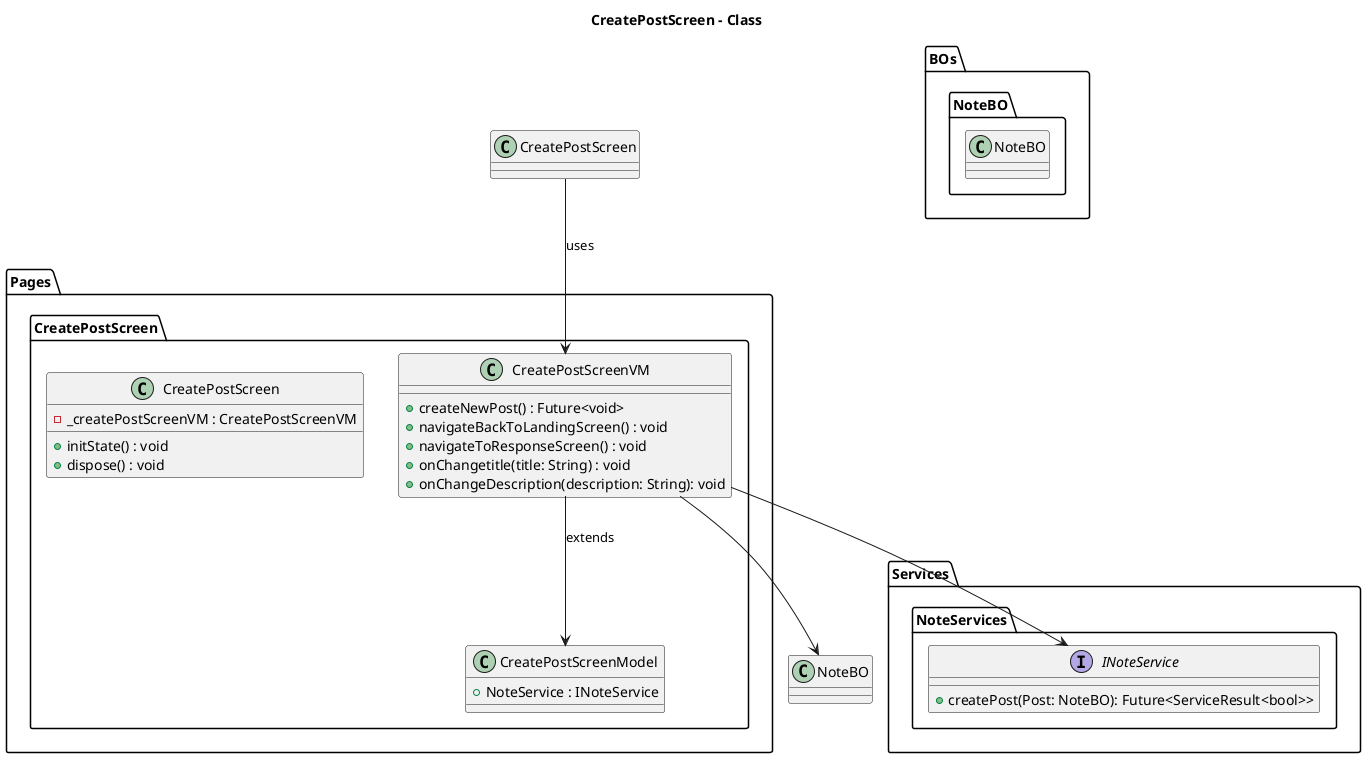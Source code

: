 @startuml CreatePostScreen - Class

title **CreatePostScreen - Class**

package Pages{
    package CreatePostScreen{
        class CreatePostScreenModel{
            + NoteService : INoteService
        }
        class CreatePostScreenVM{
            + createNewPost() : Future<void>
            + navigateBackToLandingScreen() : void
            + navigateToResponseScreen() : void
            + onChangetitle(title: String) : void
            + onChangeDescription(description: String): void
        }
        class CreatePostScreen{
            - _createPostScreenVM : CreatePostScreenVM
            + initState() : void
            + dispose() : void
        }
    }
}

package Services{
    package NoteServices{
        interface INoteService{
            + createPost(Post: NoteBO): Future<ServiceResult<bool>>
        }
    }
}

package BOs{
    package NoteBO{
        class NoteBO{
        }
    }
}

CreatePostScreenVM --> NoteBO 
CreatePostScreenVM --> INoteService 
CreatePostScreenVM --> CreatePostScreenModel : extends
CreatePostScreen --> CreatePostScreenVM : uses
@enduml